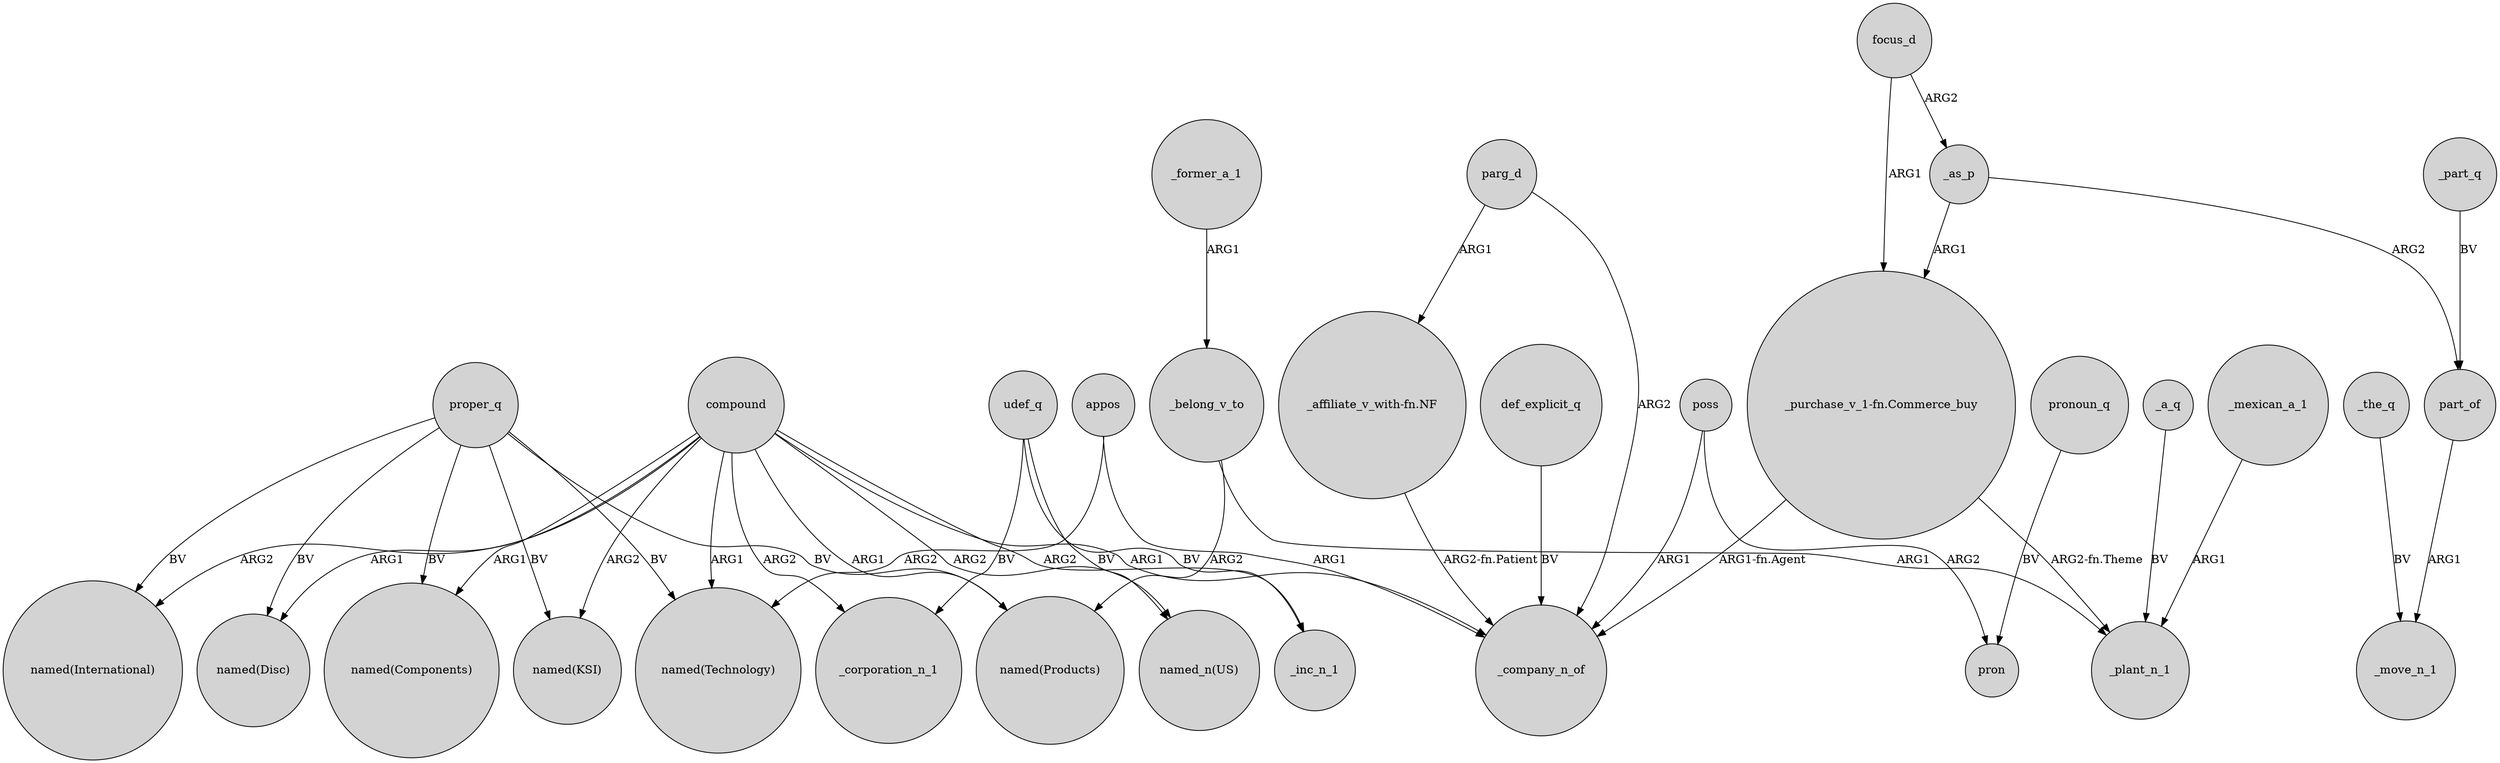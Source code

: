 digraph {
	node [shape=circle style=filled]
	compound -> "named(KSI)" [label=ARG2]
	udef_q -> "named_n(US)" [label=BV]
	"_affiliate_v_with-fn.NF" -> _company_n_of [label="ARG2-fn.Patient"]
	proper_q -> "named(Components)" [label=BV]
	udef_q -> _inc_n_1 [label=BV]
	poss -> pron [label=ARG2]
	_as_p -> part_of [label=ARG2]
	compound -> "named(Components)" [label=ARG1]
	_belong_v_to -> _plant_n_1 [label=ARG1]
	proper_q -> "named(KSI)" [label=BV]
	compound -> "named(Technology)" [label=ARG1]
	compound -> _corporation_n_1 [label=ARG2]
	part_of -> _move_n_1 [label=ARG1]
	focus_d -> _as_p [label=ARG2]
	proper_q -> "named(Disc)" [label=BV]
	_belong_v_to -> "named(Products)" [label=ARG2]
	_the_q -> _move_n_1 [label=BV]
	compound -> "named_n(US)" [label=ARG2]
	_part_q -> part_of [label=BV]
	appos -> "named(Technology)" [label=ARG2]
	"_purchase_v_1-fn.Commerce_buy" -> _company_n_of [label="ARG1-fn.Agent"]
	def_explicit_q -> _company_n_of [label=BV]
	compound -> _company_n_of [label=ARG1]
	pronoun_q -> pron [label=BV]
	udef_q -> _corporation_n_1 [label=BV]
	compound -> "named(Disc)" [label=ARG1]
	parg_d -> _company_n_of [label=ARG2]
	compound -> "named(International)" [label=ARG2]
	_mexican_a_1 -> _plant_n_1 [label=ARG1]
	"_purchase_v_1-fn.Commerce_buy" -> _plant_n_1 [label="ARG2-fn.Theme"]
	compound -> "named(Products)" [label=ARG1]
	appos -> _company_n_of [label=ARG1]
	parg_d -> "_affiliate_v_with-fn.NF" [label=ARG1]
	proper_q -> "named(Technology)" [label=BV]
	poss -> _company_n_of [label=ARG1]
	_former_a_1 -> _belong_v_to [label=ARG1]
	focus_d -> "_purchase_v_1-fn.Commerce_buy" [label=ARG1]
	proper_q -> "named(Products)" [label=BV]
	compound -> _inc_n_1 [label=ARG2]
	_as_p -> "_purchase_v_1-fn.Commerce_buy" [label=ARG1]
	proper_q -> "named(International)" [label=BV]
	_a_q -> _plant_n_1 [label=BV]
}
